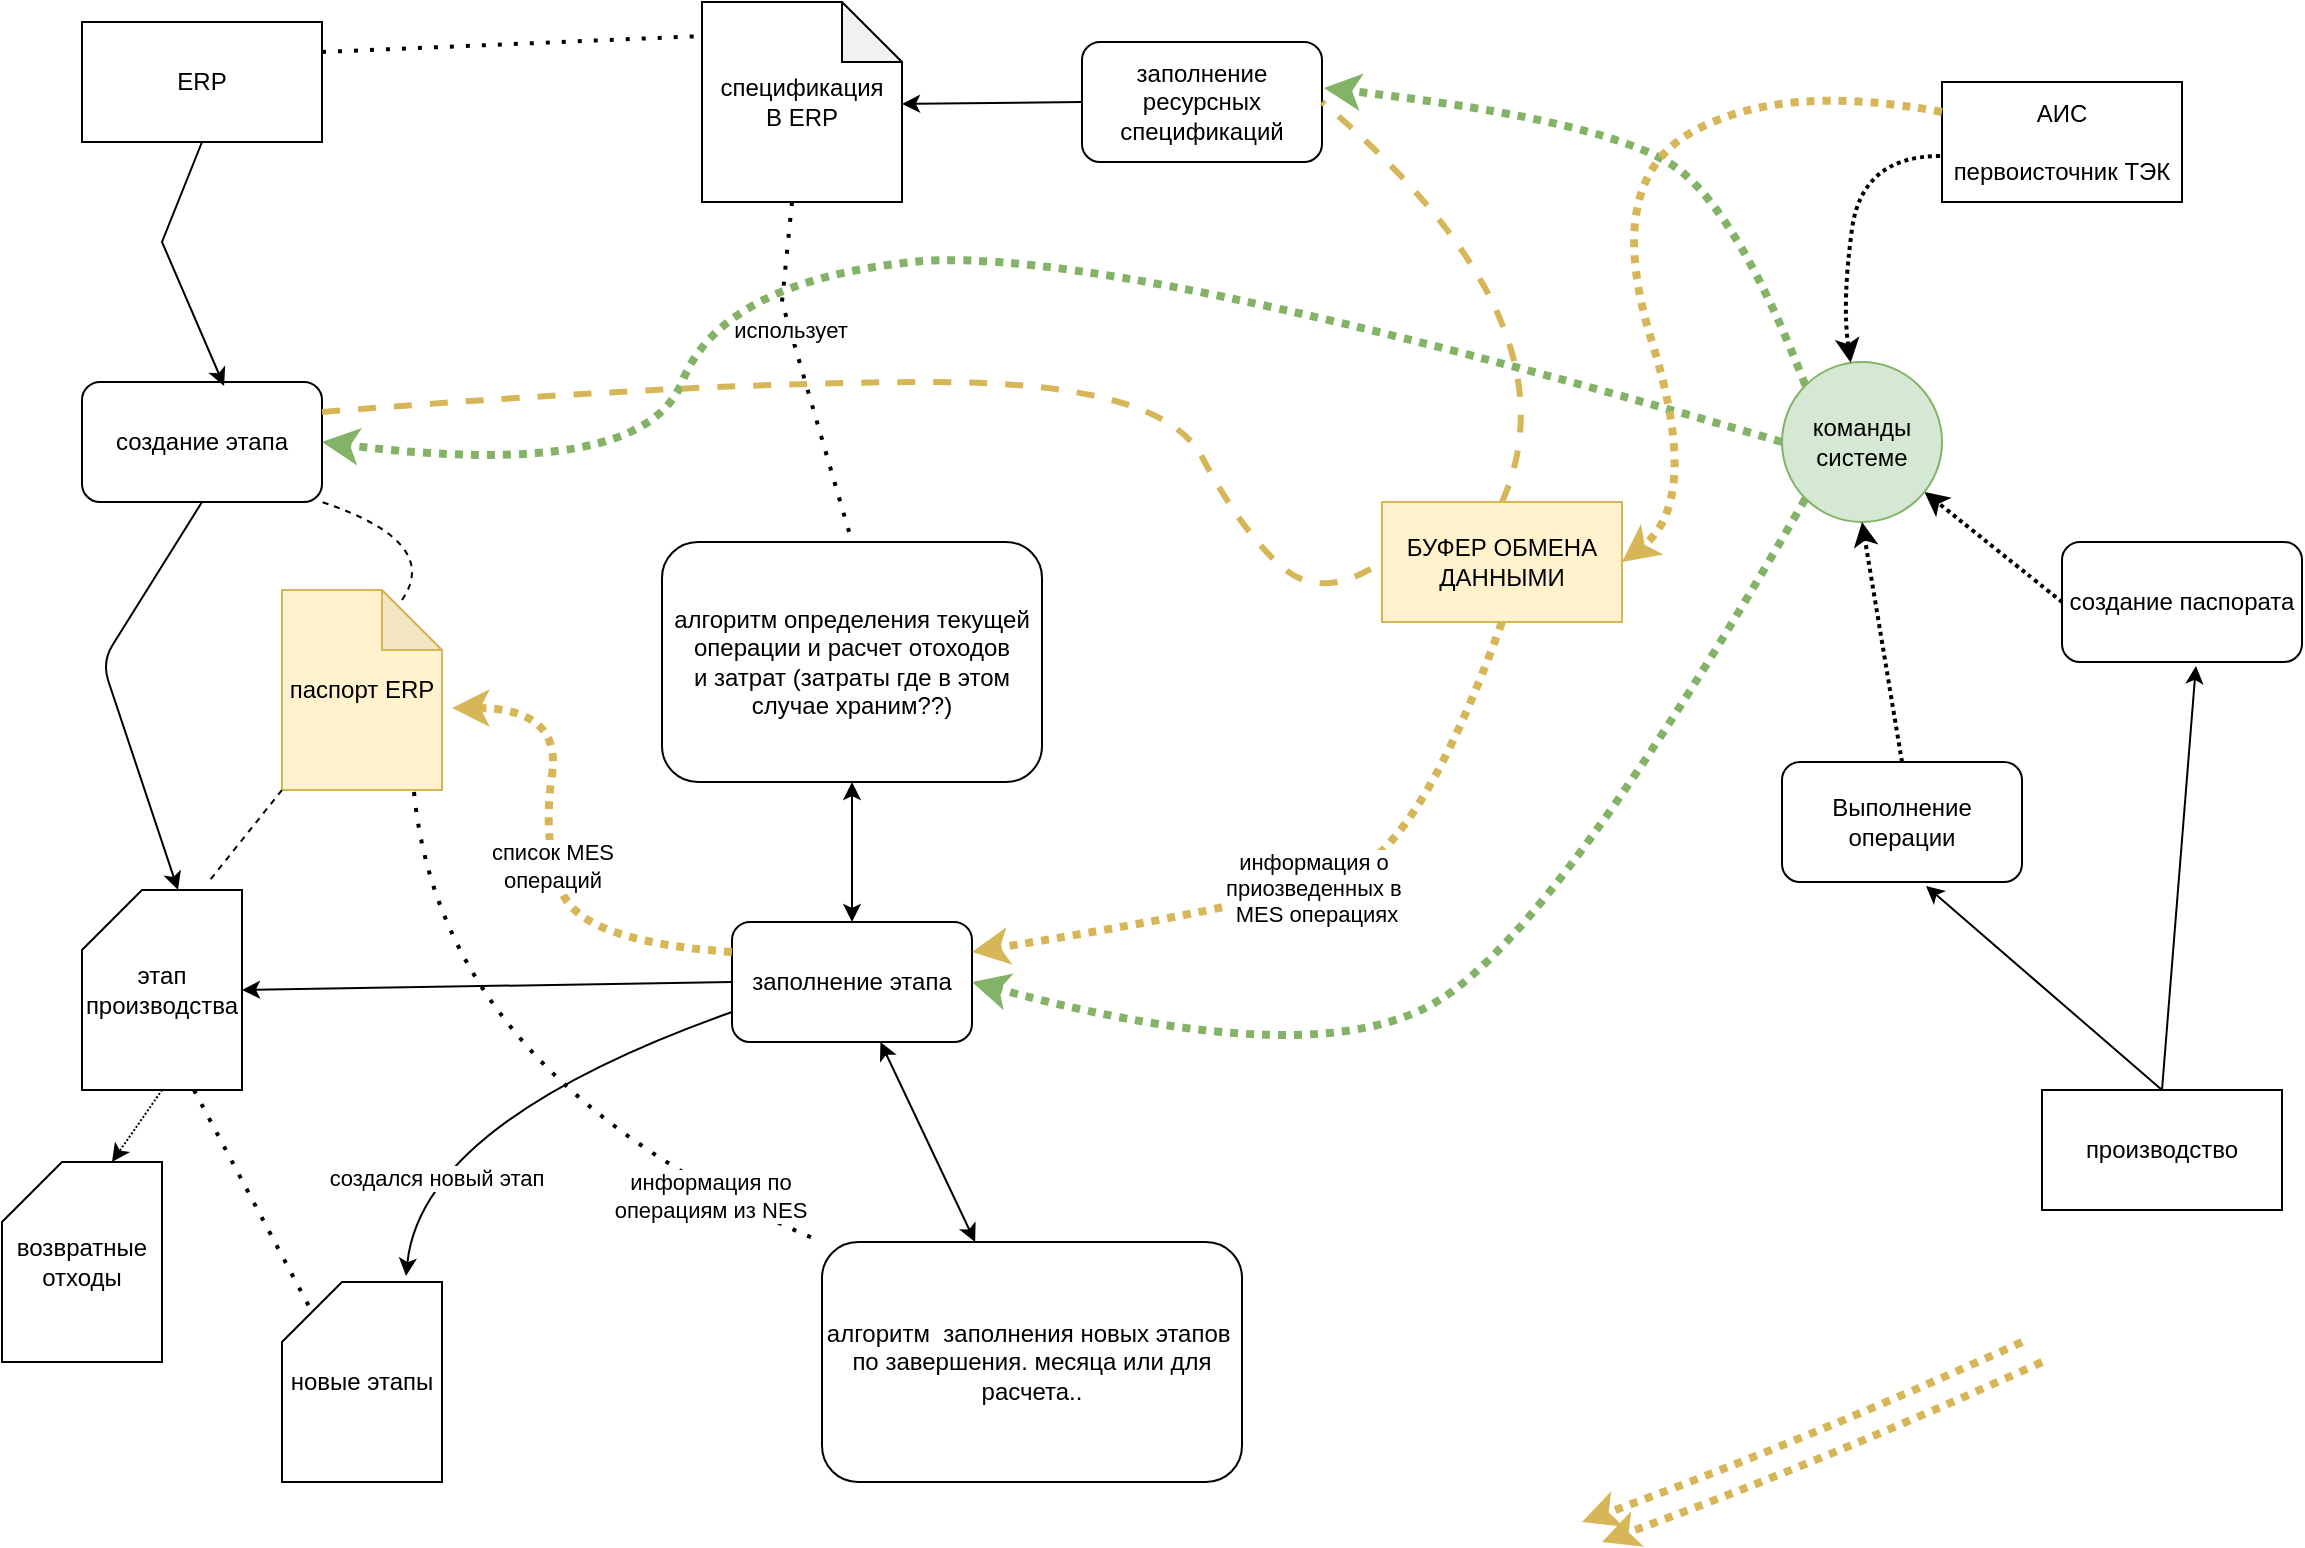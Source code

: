 <mxfile version="20.2.7" type="github">
  <diagram id="PHX1l-ExRGSCwsFTTTdl" name="Страница 1">
    <mxGraphModel dx="1422" dy="857" grid="1" gridSize="10" guides="1" tooltips="1" connect="1" arrows="1" fold="1" page="1" pageScale="1" pageWidth="1169" pageHeight="827" math="0" shadow="0">
      <root>
        <mxCell id="0" />
        <mxCell id="1" parent="0" />
        <mxCell id="NBpqTVy8cXAawz9MeVF5-1" value="АИС&lt;br&gt;&lt;br&gt;первоисточник ТЭК" style="rounded=0;whiteSpace=wrap;html=1;" vertex="1" parent="1">
          <mxGeometry x="980" y="60" width="120" height="60" as="geometry" />
        </mxCell>
        <mxCell id="NBpqTVy8cXAawz9MeVF5-2" value="ERP" style="rounded=0;whiteSpace=wrap;html=1;" vertex="1" parent="1">
          <mxGeometry x="50" y="30" width="120" height="60" as="geometry" />
        </mxCell>
        <mxCell id="NBpqTVy8cXAawz9MeVF5-3" value="спецификация&lt;br&gt;В ERP" style="shape=note;whiteSpace=wrap;html=1;backgroundOutline=1;darkOpacity=0.05;" vertex="1" parent="1">
          <mxGeometry x="360" y="20" width="100" height="100" as="geometry" />
        </mxCell>
        <mxCell id="NBpqTVy8cXAawz9MeVF5-4" value="производство" style="rounded=0;whiteSpace=wrap;html=1;" vertex="1" parent="1">
          <mxGeometry x="1030" y="564" width="120" height="60" as="geometry" />
        </mxCell>
        <mxCell id="NBpqTVy8cXAawz9MeVF5-5" value="заполнение этапа" style="rounded=1;whiteSpace=wrap;html=1;" vertex="1" parent="1">
          <mxGeometry x="375" y="480" width="120" height="60" as="geometry" />
        </mxCell>
        <mxCell id="NBpqTVy8cXAawz9MeVF5-6" value="" style="endArrow=none;dashed=1;html=1;dashPattern=1 3;strokeWidth=2;rounded=0;entryX=0.5;entryY=0;entryDx=0;entryDy=0;" edge="1" parent="1" source="NBpqTVy8cXAawz9MeVF5-3" target="NBpqTVy8cXAawz9MeVF5-25">
          <mxGeometry width="50" height="50" relative="1" as="geometry">
            <mxPoint x="240" y="450" as="sourcePoint" />
            <mxPoint x="510" y="260" as="targetPoint" />
            <Array as="points">
              <mxPoint x="400" y="170" />
            </Array>
          </mxGeometry>
        </mxCell>
        <mxCell id="NBpqTVy8cXAawz9MeVF5-7" value="использует" style="edgeLabel;html=1;align=center;verticalAlign=middle;resizable=0;points=[];" vertex="1" connectable="0" parent="NBpqTVy8cXAawz9MeVF5-6">
          <mxGeometry x="-0.258" relative="1" as="geometry">
            <mxPoint as="offset" />
          </mxGeometry>
        </mxCell>
        <mxCell id="NBpqTVy8cXAawz9MeVF5-9" value="этап производства" style="shape=card;whiteSpace=wrap;html=1;" vertex="1" parent="1">
          <mxGeometry x="50" y="464" width="80" height="100" as="geometry" />
        </mxCell>
        <mxCell id="NBpqTVy8cXAawz9MeVF5-10" value="" style="endArrow=classic;html=1;rounded=0;exitX=0;exitY=0.5;exitDx=0;exitDy=0;entryX=1;entryY=0.5;entryDx=0;entryDy=0;entryPerimeter=0;" edge="1" parent="1" source="NBpqTVy8cXAawz9MeVF5-5" target="NBpqTVy8cXAawz9MeVF5-9">
          <mxGeometry width="50" height="50" relative="1" as="geometry">
            <mxPoint x="310" y="594" as="sourcePoint" />
            <mxPoint x="360" y="544" as="targetPoint" />
          </mxGeometry>
        </mxCell>
        <mxCell id="NBpqTVy8cXAawz9MeVF5-11" value="заполнение ресурсных спецификаций" style="rounded=1;whiteSpace=wrap;html=1;" vertex="1" parent="1">
          <mxGeometry x="550" y="40" width="120" height="60" as="geometry" />
        </mxCell>
        <mxCell id="NBpqTVy8cXAawz9MeVF5-13" value="" style="endArrow=classic;html=1;rounded=0;exitX=0;exitY=0.5;exitDx=0;exitDy=0;entryX=1;entryY=0.51;entryDx=0;entryDy=0;entryPerimeter=0;" edge="1" parent="1" source="NBpqTVy8cXAawz9MeVF5-11" target="NBpqTVy8cXAawz9MeVF5-3">
          <mxGeometry width="50" height="50" relative="1" as="geometry">
            <mxPoint x="510" y="120" as="sourcePoint" />
            <mxPoint x="560" y="70" as="targetPoint" />
          </mxGeometry>
        </mxCell>
        <mxCell id="NBpqTVy8cXAawz9MeVF5-14" value="создание этапа" style="rounded=1;whiteSpace=wrap;html=1;" vertex="1" parent="1">
          <mxGeometry x="50" y="210" width="120" height="60" as="geometry" />
        </mxCell>
        <mxCell id="NBpqTVy8cXAawz9MeVF5-15" value="" style="endArrow=classic;html=1;rounded=0;exitX=0.5;exitY=1;exitDx=0;exitDy=0;entryX=0.592;entryY=0.033;entryDx=0;entryDy=0;entryPerimeter=0;" edge="1" parent="1" source="NBpqTVy8cXAawz9MeVF5-2" target="NBpqTVy8cXAawz9MeVF5-14">
          <mxGeometry width="50" height="50" relative="1" as="geometry">
            <mxPoint x="240" y="150" as="sourcePoint" />
            <mxPoint x="290" y="100" as="targetPoint" />
            <Array as="points">
              <mxPoint x="90" y="140" />
            </Array>
          </mxGeometry>
        </mxCell>
        <mxCell id="NBpqTVy8cXAawz9MeVF5-16" value="" style="endArrow=none;dashed=1;html=1;dashPattern=1 3;strokeWidth=2;rounded=0;exitX=1;exitY=0.25;exitDx=0;exitDy=0;entryX=0.01;entryY=0.17;entryDx=0;entryDy=0;entryPerimeter=0;" edge="1" parent="1" source="NBpqTVy8cXAawz9MeVF5-2" target="NBpqTVy8cXAawz9MeVF5-3">
          <mxGeometry width="50" height="50" relative="1" as="geometry">
            <mxPoint x="250" y="120" as="sourcePoint" />
            <mxPoint x="300" y="70" as="targetPoint" />
          </mxGeometry>
        </mxCell>
        <mxCell id="NBpqTVy8cXAawz9MeVF5-17" value="" style="endArrow=classic;html=1;rounded=1;exitX=0.5;exitY=1;exitDx=0;exitDy=0;entryX=0.6;entryY=0;entryDx=0;entryDy=0;entryPerimeter=0;" edge="1" parent="1" source="NBpqTVy8cXAawz9MeVF5-14" target="NBpqTVy8cXAawz9MeVF5-9">
          <mxGeometry width="50" height="50" relative="1" as="geometry">
            <mxPoint x="280" y="350" as="sourcePoint" />
            <mxPoint x="330" y="300" as="targetPoint" />
            <Array as="points">
              <mxPoint x="60" y="350" />
            </Array>
          </mxGeometry>
        </mxCell>
        <mxCell id="NBpqTVy8cXAawz9MeVF5-18" value="паспорт ERP" style="shape=note;whiteSpace=wrap;html=1;backgroundOutline=1;darkOpacity=0.05;fillColor=#fff2cc;strokeColor=#d6b656;" vertex="1" parent="1">
          <mxGeometry x="150" y="314" width="80" height="100" as="geometry" />
        </mxCell>
        <mxCell id="NBpqTVy8cXAawz9MeVF5-19" value="" style="endArrow=none;dashed=1;html=1;entryX=1;entryY=1;entryDx=0;entryDy=0;exitX=0.75;exitY=0.05;exitDx=0;exitDy=0;exitPerimeter=0;curved=1;" edge="1" parent="1" source="NBpqTVy8cXAawz9MeVF5-18" target="NBpqTVy8cXAawz9MeVF5-14">
          <mxGeometry width="50" height="50" relative="1" as="geometry">
            <mxPoint x="60" y="260" as="sourcePoint" />
            <mxPoint x="110" y="210" as="targetPoint" />
            <Array as="points">
              <mxPoint x="230" y="290" />
            </Array>
          </mxGeometry>
        </mxCell>
        <mxCell id="NBpqTVy8cXAawz9MeVF5-23" value="" style="endArrow=none;dashed=1;html=1;rounded=0;entryX=0.8;entryY=-0.05;entryDx=0;entryDy=0;entryPerimeter=0;" edge="1" parent="1" source="NBpqTVy8cXAawz9MeVF5-18" target="NBpqTVy8cXAawz9MeVF5-9">
          <mxGeometry width="50" height="50" relative="1" as="geometry">
            <mxPoint x="120" y="534" as="sourcePoint" />
            <mxPoint x="170" y="484" as="targetPoint" />
          </mxGeometry>
        </mxCell>
        <mxCell id="NBpqTVy8cXAawz9MeVF5-25" value="алгоритм определения текущей&lt;br&gt;операции и расчет отоходов&lt;br&gt;и затрат (затраты где в этом случае храним??)" style="rounded=1;whiteSpace=wrap;html=1;" vertex="1" parent="1">
          <mxGeometry x="340" y="290" width="190" height="120" as="geometry" />
        </mxCell>
        <mxCell id="NBpqTVy8cXAawz9MeVF5-26" value="создание паспората" style="rounded=1;whiteSpace=wrap;html=1;" vertex="1" parent="1">
          <mxGeometry x="1040" y="290" width="120" height="60" as="geometry" />
        </mxCell>
        <mxCell id="NBpqTVy8cXAawz9MeVF5-27" value="" style="endArrow=classic;html=1;rounded=0;exitX=0.5;exitY=0;exitDx=0;exitDy=0;entryX=0.558;entryY=1.033;entryDx=0;entryDy=0;entryPerimeter=0;" edge="1" parent="1" source="NBpqTVy8cXAawz9MeVF5-4" target="NBpqTVy8cXAawz9MeVF5-26">
          <mxGeometry width="50" height="50" relative="1" as="geometry">
            <mxPoint x="930" y="484" as="sourcePoint" />
            <mxPoint x="868.04" y="428.02" as="targetPoint" />
          </mxGeometry>
        </mxCell>
        <mxCell id="NBpqTVy8cXAawz9MeVF5-28" value="" style="endArrow=classic;html=1;exitX=0;exitY=0.5;exitDx=0;exitDy=0;curved=1;dashed=1;dashPattern=1 1;strokeWidth=2;" edge="1" parent="1" source="NBpqTVy8cXAawz9MeVF5-26" target="NBpqTVy8cXAawz9MeVF5-29">
          <mxGeometry width="50" height="50" relative="1" as="geometry">
            <mxPoint x="670" y="290" as="sourcePoint" />
            <mxPoint x="300" y="150" as="targetPoint" />
          </mxGeometry>
        </mxCell>
        <mxCell id="NBpqTVy8cXAawz9MeVF5-29" value="команды системе" style="ellipse;whiteSpace=wrap;html=1;aspect=fixed;fillColor=#d5e8d4;strokeColor=#82b366;" vertex="1" parent="1">
          <mxGeometry x="900" y="200" width="80" height="80" as="geometry" />
        </mxCell>
        <mxCell id="NBpqTVy8cXAawz9MeVF5-31" value="" style="curved=1;endArrow=classic;html=1;rounded=0;exitX=0;exitY=0.5;exitDx=0;exitDy=0;entryX=1;entryY=0.5;entryDx=0;entryDy=0;dashed=1;dashPattern=1 1;fillColor=#d5e8d4;strokeColor=#82b366;strokeWidth=4;" edge="1" parent="1" source="NBpqTVy8cXAawz9MeVF5-29" target="NBpqTVy8cXAawz9MeVF5-14">
          <mxGeometry width="50" height="50" relative="1" as="geometry">
            <mxPoint x="540" y="360" as="sourcePoint" />
            <mxPoint x="590" y="310" as="targetPoint" />
            <Array as="points">
              <mxPoint x="560" y="140" />
              <mxPoint x="370" y="160" />
              <mxPoint x="330" y="260" />
            </Array>
          </mxGeometry>
        </mxCell>
        <mxCell id="NBpqTVy8cXAawz9MeVF5-34" value="" style="endArrow=classic;startArrow=classic;html=1;rounded=0;entryX=0.5;entryY=1;entryDx=0;entryDy=0;exitX=0.5;exitY=0;exitDx=0;exitDy=0;" edge="1" parent="1" source="NBpqTVy8cXAawz9MeVF5-5" target="NBpqTVy8cXAawz9MeVF5-25">
          <mxGeometry width="50" height="50" relative="1" as="geometry">
            <mxPoint x="490" y="520" as="sourcePoint" />
            <mxPoint x="540" y="470" as="targetPoint" />
          </mxGeometry>
        </mxCell>
        <mxCell id="NBpqTVy8cXAawz9MeVF5-35" value="алгоритм&amp;nbsp; заполнения новых этапов&amp;nbsp;&lt;br&gt;по завершения. месяца или для расчета.." style="rounded=1;whiteSpace=wrap;html=1;" vertex="1" parent="1">
          <mxGeometry x="420" y="640" width="210" height="120" as="geometry" />
        </mxCell>
        <mxCell id="NBpqTVy8cXAawz9MeVF5-36" value="" style="endArrow=classic;startArrow=classic;html=1;rounded=0;" edge="1" parent="1" source="NBpqTVy8cXAawz9MeVF5-35" target="NBpqTVy8cXAawz9MeVF5-5">
          <mxGeometry width="50" height="50" relative="1" as="geometry">
            <mxPoint x="450" y="630" as="sourcePoint" />
            <mxPoint x="500" y="580" as="targetPoint" />
          </mxGeometry>
        </mxCell>
        <mxCell id="NBpqTVy8cXAawz9MeVF5-38" value="БУФЕР ОБМЕНА ДАННЫМИ" style="rounded=0;whiteSpace=wrap;html=1;fillColor=#fff2cc;strokeColor=#d6b656;" vertex="1" parent="1">
          <mxGeometry x="700" y="270" width="120" height="60" as="geometry" />
        </mxCell>
        <mxCell id="NBpqTVy8cXAawz9MeVF5-41" value="" style="curved=1;endArrow=classic;html=1;rounded=0;dashed=1;dashPattern=1 1;exitX=-0.008;exitY=0.617;exitDx=0;exitDy=0;exitPerimeter=0;strokeWidth=2;" edge="1" parent="1" source="NBpqTVy8cXAawz9MeVF5-1" target="NBpqTVy8cXAawz9MeVF5-29">
          <mxGeometry width="50" height="50" relative="1" as="geometry">
            <mxPoint x="950.04" y="260" as="sourcePoint" />
            <mxPoint x="880" y="40.02" as="targetPoint" />
            <Array as="points">
              <mxPoint x="940" y="97" />
              <mxPoint x="930" y="170" />
            </Array>
          </mxGeometry>
        </mxCell>
        <mxCell id="NBpqTVy8cXAawz9MeVF5-42" value="" style="endArrow=none;dashed=1;html=1;entryX=1;entryY=0.5;entryDx=0;entryDy=0;exitX=0.5;exitY=0;exitDx=0;exitDy=0;curved=1;fillColor=#fff2cc;strokeColor=#d6b656;strokeWidth=3;" edge="1" parent="1" source="NBpqTVy8cXAawz9MeVF5-38" target="NBpqTVy8cXAawz9MeVF5-11">
          <mxGeometry width="50" height="50" relative="1" as="geometry">
            <mxPoint x="770" y="180" as="sourcePoint" />
            <mxPoint x="820" y="130" as="targetPoint" />
            <Array as="points">
              <mxPoint x="800" y="180" />
            </Array>
          </mxGeometry>
        </mxCell>
        <mxCell id="NBpqTVy8cXAawz9MeVF5-44" value="" style="endArrow=none;dashed=1;html=1;entryX=0;entryY=0.5;entryDx=0;entryDy=0;exitX=1;exitY=0.25;exitDx=0;exitDy=0;curved=1;fillColor=#fff2cc;strokeColor=#d6b656;strokeWidth=3;" edge="1" parent="1" source="NBpqTVy8cXAawz9MeVF5-14" target="NBpqTVy8cXAawz9MeVF5-38">
          <mxGeometry width="50" height="50" relative="1" as="geometry">
            <mxPoint x="405" y="260" as="sourcePoint" />
            <mxPoint x="620" y="160" as="targetPoint" />
            <Array as="points">
              <mxPoint x="360" y="210" />
              <mxPoint x="590" y="210" />
              <mxPoint x="630" y="285" />
              <mxPoint x="670" y="320" />
            </Array>
          </mxGeometry>
        </mxCell>
        <mxCell id="NBpqTVy8cXAawz9MeVF5-45" value="" style="curved=1;endArrow=classic;html=1;rounded=0;dashed=1;dashPattern=1 1;exitX=0;exitY=0;exitDx=0;exitDy=0;entryX=1.008;entryY=0.383;entryDx=0;entryDy=0;entryPerimeter=0;fillColor=#d5e8d4;strokeColor=#82b366;strokeWidth=4;" edge="1" parent="1" source="NBpqTVy8cXAawz9MeVF5-29" target="NBpqTVy8cXAawz9MeVF5-11">
          <mxGeometry width="50" height="50" relative="1" as="geometry">
            <mxPoint x="919.04" y="50.02" as="sourcePoint" />
            <mxPoint x="851.716" y="164.716" as="targetPoint" />
            <Array as="points">
              <mxPoint x="880" y="130" />
              <mxPoint x="820" y="80" />
            </Array>
          </mxGeometry>
        </mxCell>
        <mxCell id="NBpqTVy8cXAawz9MeVF5-46" value="" style="curved=1;endArrow=classic;html=1;rounded=0;dashed=1;dashPattern=1 1;exitX=0;exitY=1;exitDx=0;exitDy=0;entryX=1;entryY=0.5;entryDx=0;entryDy=0;fillColor=#d5e8d4;strokeColor=#82b366;strokeWidth=4;" edge="1" parent="1" source="NBpqTVy8cXAawz9MeVF5-29" target="NBpqTVy8cXAawz9MeVF5-5">
          <mxGeometry width="50" height="50" relative="1" as="geometry">
            <mxPoint x="760.756" y="688.736" as="sourcePoint" />
            <mxPoint x="600" y="550" as="targetPoint" />
            <Array as="points">
              <mxPoint x="790" y="480" />
              <mxPoint x="669.04" y="557.02" />
            </Array>
          </mxGeometry>
        </mxCell>
        <mxCell id="NBpqTVy8cXAawz9MeVF5-47" value="Выполнение операции" style="rounded=1;whiteSpace=wrap;html=1;" vertex="1" parent="1">
          <mxGeometry x="900" y="400" width="120" height="60" as="geometry" />
        </mxCell>
        <mxCell id="NBpqTVy8cXAawz9MeVF5-48" value="" style="endArrow=classic;html=1;strokeWidth=1;curved=1;entryX=0.6;entryY=1.033;entryDx=0;entryDy=0;entryPerimeter=0;exitX=0.5;exitY=0;exitDx=0;exitDy=0;" edge="1" parent="1" source="NBpqTVy8cXAawz9MeVF5-4" target="NBpqTVy8cXAawz9MeVF5-47">
          <mxGeometry width="50" height="50" relative="1" as="geometry">
            <mxPoint x="930" y="580" as="sourcePoint" />
            <mxPoint x="980" y="530" as="targetPoint" />
          </mxGeometry>
        </mxCell>
        <mxCell id="NBpqTVy8cXAawz9MeVF5-49" value="" style="endArrow=classic;html=1;strokeWidth=2;curved=1;exitX=0.5;exitY=0;exitDx=0;exitDy=0;entryX=0.5;entryY=1;entryDx=0;entryDy=0;dashed=1;dashPattern=1 1;" edge="1" parent="1" source="NBpqTVy8cXAawz9MeVF5-47" target="NBpqTVy8cXAawz9MeVF5-29">
          <mxGeometry width="50" height="50" relative="1" as="geometry">
            <mxPoint x="910" y="380" as="sourcePoint" />
            <mxPoint x="960" y="330" as="targetPoint" />
          </mxGeometry>
        </mxCell>
        <mxCell id="NBpqTVy8cXAawz9MeVF5-50" value="" style="endArrow=classic;html=1;dashed=1;dashPattern=1 1;strokeWidth=4;curved=1;exitX=0;exitY=0.25;exitDx=0;exitDy=0;entryX=1;entryY=0.5;entryDx=0;entryDy=0;fillColor=#fff2cc;strokeColor=#d6b656;" edge="1" parent="1" source="NBpqTVy8cXAawz9MeVF5-1" target="NBpqTVy8cXAawz9MeVF5-38">
          <mxGeometry width="50" height="50" relative="1" as="geometry">
            <mxPoint x="570" y="450" as="sourcePoint" />
            <mxPoint x="620" y="400" as="targetPoint" />
            <Array as="points">
              <mxPoint x="900" y="60" />
              <mxPoint x="810" y="110" />
              <mxPoint x="860" y="270" />
            </Array>
          </mxGeometry>
        </mxCell>
        <mxCell id="NBpqTVy8cXAawz9MeVF5-53" value="возвратные отходы" style="shape=card;whiteSpace=wrap;html=1;" vertex="1" parent="1">
          <mxGeometry x="10" y="600" width="80" height="100" as="geometry" />
        </mxCell>
        <mxCell id="NBpqTVy8cXAawz9MeVF5-54" value="" style="endArrow=classic;html=1;dashed=1;dashPattern=1 1;strokeWidth=1;curved=1;exitX=0.5;exitY=1;exitDx=0;exitDy=0;exitPerimeter=0;entryX=0;entryY=0;entryDx=55;entryDy=0;entryPerimeter=0;" edge="1" parent="1" source="NBpqTVy8cXAawz9MeVF5-9" target="NBpqTVy8cXAawz9MeVF5-53">
          <mxGeometry width="50" height="50" relative="1" as="geometry">
            <mxPoint x="250" y="620" as="sourcePoint" />
            <mxPoint x="300" y="570" as="targetPoint" />
          </mxGeometry>
        </mxCell>
        <mxCell id="NBpqTVy8cXAawz9MeVF5-55" value="" style="endArrow=classic;html=1;dashed=1;dashPattern=1 1;strokeWidth=4;curved=1;exitX=0;exitY=0.25;exitDx=0;exitDy=0;entryX=1.063;entryY=0.59;entryDx=0;entryDy=0;fillColor=#fff2cc;strokeColor=#d6b656;entryPerimeter=0;" edge="1" parent="1" source="NBpqTVy8cXAawz9MeVF5-5" target="NBpqTVy8cXAawz9MeVF5-18">
          <mxGeometry width="50" height="50" relative="1" as="geometry">
            <mxPoint x="330" y="489" as="sourcePoint" />
            <mxPoint x="170" y="714" as="targetPoint" />
            <Array as="points">
              <mxPoint x="300" y="490" />
              <mxPoint x="280" y="440" />
              <mxPoint x="290" y="373" />
            </Array>
          </mxGeometry>
        </mxCell>
        <mxCell id="NBpqTVy8cXAawz9MeVF5-56" value="список MES&lt;br&gt;операций" style="edgeLabel;html=1;align=center;verticalAlign=middle;resizable=0;points=[];" vertex="1" connectable="0" parent="NBpqTVy8cXAawz9MeVF5-55">
          <mxGeometry x="-0.078" relative="1" as="geometry">
            <mxPoint as="offset" />
          </mxGeometry>
        </mxCell>
        <mxCell id="NBpqTVy8cXAawz9MeVF5-57" value="" style="endArrow=none;dashed=1;html=1;dashPattern=1 3;strokeWidth=2;curved=1;entryX=0;entryY=0;entryDx=0;entryDy=0;exitX=0.825;exitY=1.01;exitDx=0;exitDy=0;exitPerimeter=0;" edge="1" parent="1" source="NBpqTVy8cXAawz9MeVF5-18" target="NBpqTVy8cXAawz9MeVF5-35">
          <mxGeometry width="50" height="50" relative="1" as="geometry">
            <mxPoint x="240" y="630" as="sourcePoint" />
            <mxPoint x="290" y="580" as="targetPoint" />
            <Array as="points">
              <mxPoint x="230" y="560" />
            </Array>
          </mxGeometry>
        </mxCell>
        <mxCell id="NBpqTVy8cXAawz9MeVF5-66" value="информация по&lt;br&gt;операциям из NES" style="edgeLabel;html=1;align=center;verticalAlign=middle;resizable=0;points=[];" vertex="1" connectable="0" parent="NBpqTVy8cXAawz9MeVF5-57">
          <mxGeometry x="0.654" relative="1" as="geometry">
            <mxPoint as="offset" />
          </mxGeometry>
        </mxCell>
        <mxCell id="NBpqTVy8cXAawz9MeVF5-58" value="" style="endArrow=classic;html=1;dashed=1;dashPattern=1 1;strokeWidth=4;curved=1;fillColor=#fff2cc;strokeColor=#d6b656;entryX=1;entryY=0.25;entryDx=0;entryDy=0;exitX=0.5;exitY=1;exitDx=0;exitDy=0;" edge="1" parent="1" source="NBpqTVy8cXAawz9MeVF5-38" target="NBpqTVy8cXAawz9MeVF5-5">
          <mxGeometry width="50" height="50" relative="1" as="geometry">
            <mxPoint x="800" y="630" as="sourcePoint" />
            <mxPoint x="610" y="690" as="targetPoint" />
            <Array as="points">
              <mxPoint x="720" y="440" />
              <mxPoint x="650" y="470" />
            </Array>
          </mxGeometry>
        </mxCell>
        <mxCell id="NBpqTVy8cXAawz9MeVF5-65" value="информация о&amp;nbsp;&lt;br&gt;приозведенных в&amp;nbsp;&lt;br&gt;MES операциях" style="edgeLabel;html=1;align=center;verticalAlign=middle;resizable=0;points=[];" vertex="1" connectable="0" parent="NBpqTVy8cXAawz9MeVF5-58">
          <mxGeometry x="-0.002" relative="1" as="geometry">
            <mxPoint as="offset" />
          </mxGeometry>
        </mxCell>
        <mxCell id="NBpqTVy8cXAawz9MeVF5-59" value="" style="endArrow=classic;html=1;dashed=1;dashPattern=1 1;strokeWidth=4;curved=1;fillColor=#fff2cc;strokeColor=#d6b656;" edge="1" parent="1">
          <mxGeometry width="50" height="50" relative="1" as="geometry">
            <mxPoint x="1020" y="690" as="sourcePoint" />
            <mxPoint x="800" y="780" as="targetPoint" />
            <Array as="points">
              <mxPoint x="1020" y="690" />
              <mxPoint x="910" y="740" />
            </Array>
          </mxGeometry>
        </mxCell>
        <mxCell id="NBpqTVy8cXAawz9MeVF5-60" value="" style="endArrow=classic;html=1;dashed=1;dashPattern=1 1;strokeWidth=4;curved=1;fillColor=#fff2cc;strokeColor=#d6b656;" edge="1" parent="1">
          <mxGeometry width="50" height="50" relative="1" as="geometry">
            <mxPoint x="1030" y="700" as="sourcePoint" />
            <mxPoint x="810" y="790" as="targetPoint" />
            <Array as="points">
              <mxPoint x="1030" y="700" />
              <mxPoint x="920" y="750" />
            </Array>
          </mxGeometry>
        </mxCell>
        <mxCell id="NBpqTVy8cXAawz9MeVF5-61" value="новые этапы" style="shape=card;whiteSpace=wrap;html=1;" vertex="1" parent="1">
          <mxGeometry x="150" y="660" width="80" height="100" as="geometry" />
        </mxCell>
        <mxCell id="NBpqTVy8cXAawz9MeVF5-62" value="" style="endArrow=none;dashed=1;html=1;dashPattern=1 3;strokeWidth=2;curved=1;exitX=0.7;exitY=1;exitDx=0;exitDy=0;exitPerimeter=0;entryX=0;entryY=0;entryDx=15;entryDy=15;entryPerimeter=0;" edge="1" parent="1" source="NBpqTVy8cXAawz9MeVF5-9" target="NBpqTVy8cXAawz9MeVF5-61">
          <mxGeometry width="50" height="50" relative="1" as="geometry">
            <mxPoint x="160" y="610" as="sourcePoint" />
            <mxPoint x="210" y="560" as="targetPoint" />
          </mxGeometry>
        </mxCell>
        <mxCell id="NBpqTVy8cXAawz9MeVF5-63" value="" style="endArrow=classic;html=1;strokeWidth=1;curved=1;exitX=0;exitY=0.75;exitDx=0;exitDy=0;entryX=0.775;entryY=-0.03;entryDx=0;entryDy=0;entryPerimeter=0;" edge="1" parent="1" source="NBpqTVy8cXAawz9MeVF5-5" target="NBpqTVy8cXAawz9MeVF5-61">
          <mxGeometry width="50" height="50" relative="1" as="geometry">
            <mxPoint x="250" y="800" as="sourcePoint" />
            <mxPoint x="300" y="750" as="targetPoint" />
            <Array as="points">
              <mxPoint x="220" y="580" />
            </Array>
          </mxGeometry>
        </mxCell>
        <mxCell id="NBpqTVy8cXAawz9MeVF5-64" value="создался новый этап" style="edgeLabel;html=1;align=center;verticalAlign=middle;resizable=0;points=[];" vertex="1" connectable="0" parent="NBpqTVy8cXAawz9MeVF5-63">
          <mxGeometry x="0.579" y="10" relative="1" as="geometry">
            <mxPoint as="offset" />
          </mxGeometry>
        </mxCell>
      </root>
    </mxGraphModel>
  </diagram>
</mxfile>
